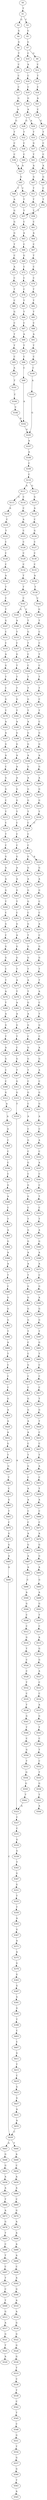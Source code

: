 strict digraph  {
	S0 -> S1 [ label = T ];
	S1 -> S2 [ label = G ];
	S1 -> S3 [ label = C ];
	S2 -> S4 [ label = G ];
	S3 -> S5 [ label = G ];
	S4 -> S6 [ label = G ];
	S5 -> S7 [ label = G ];
	S6 -> S8 [ label = T ];
	S7 -> S9 [ label = G ];
	S7 -> S10 [ label = C ];
	S8 -> S11 [ label = C ];
	S9 -> S12 [ label = C ];
	S10 -> S13 [ label = A ];
	S11 -> S14 [ label = C ];
	S12 -> S15 [ label = T ];
	S13 -> S16 [ label = C ];
	S14 -> S17 [ label = C ];
	S15 -> S18 [ label = C ];
	S16 -> S19 [ label = C ];
	S17 -> S20 [ label = G ];
	S18 -> S21 [ label = A ];
	S19 -> S22 [ label = G ];
	S20 -> S23 [ label = A ];
	S21 -> S24 [ label = C ];
	S22 -> S25 [ label = A ];
	S23 -> S26 [ label = G ];
	S24 -> S27 [ label = G ];
	S25 -> S28 [ label = G ];
	S25 -> S29 [ label = A ];
	S26 -> S30 [ label = T ];
	S27 -> S31 [ label = T ];
	S28 -> S32 [ label = T ];
	S29 -> S33 [ label = T ];
	S30 -> S34 [ label = C ];
	S31 -> S35 [ label = C ];
	S32 -> S36 [ label = C ];
	S33 -> S37 [ label = G ];
	S34 -> S38 [ label = C ];
	S35 -> S39 [ label = C ];
	S36 -> S40 [ label = C ];
	S37 -> S41 [ label = T ];
	S38 -> S42 [ label = A ];
	S39 -> S43 [ label = A ];
	S40 -> S42 [ label = A ];
	S41 -> S44 [ label = A ];
	S42 -> S45 [ label = G ];
	S43 -> S46 [ label = G ];
	S44 -> S47 [ label = G ];
	S45 -> S48 [ label = T ];
	S45 -> S49 [ label = C ];
	S46 -> S50 [ label = C ];
	S47 -> S51 [ label = T ];
	S48 -> S52 [ label = A ];
	S49 -> S53 [ label = T ];
	S50 -> S54 [ label = T ];
	S51 -> S55 [ label = T ];
	S52 -> S56 [ label = G ];
	S53 -> S57 [ label = T ];
	S54 -> S57 [ label = T ];
	S55 -> S58 [ label = T ];
	S56 -> S59 [ label = G ];
	S57 -> S60 [ label = C ];
	S58 -> S61 [ label = C ];
	S59 -> S62 [ label = G ];
	S60 -> S63 [ label = A ];
	S61 -> S64 [ label = A ];
	S62 -> S65 [ label = T ];
	S63 -> S66 [ label = C ];
	S64 -> S67 [ label = C ];
	S65 -> S68 [ label = C ];
	S66 -> S69 [ label = G ];
	S67 -> S70 [ label = T ];
	S68 -> S71 [ label = A ];
	S69 -> S72 [ label = C ];
	S70 -> S73 [ label = C ];
	S71 -> S74 [ label = C ];
	S72 -> S75 [ label = C ];
	S73 -> S76 [ label = C ];
	S74 -> S77 [ label = T ];
	S75 -> S78 [ label = C ];
	S76 -> S79 [ label = T ];
	S77 -> S80 [ label = C ];
	S78 -> S81 [ label = T ];
	S79 -> S82 [ label = T ];
	S80 -> S83 [ label = G ];
	S81 -> S84 [ label = T ];
	S82 -> S85 [ label = T ];
	S83 -> S86 [ label = C ];
	S84 -> S87 [ label = C ];
	S85 -> S88 [ label = C ];
	S86 -> S89 [ label = T ];
	S87 -> S90 [ label = A ];
	S88 -> S91 [ label = A ];
	S89 -> S92 [ label = T ];
	S90 -> S93 [ label = T ];
	S91 -> S94 [ label = T ];
	S92 -> S95 [ label = C ];
	S93 -> S96 [ label = C ];
	S94 -> S97 [ label = C ];
	S95 -> S98 [ label = A ];
	S96 -> S99 [ label = C ];
	S97 -> S100 [ label = C ];
	S98 -> S101 [ label = T ];
	S99 -> S102 [ label = A ];
	S100 -> S103 [ label = A ];
	S101 -> S104 [ label = C ];
	S102 -> S105 [ label = G ];
	S103 -> S105 [ label = G ];
	S104 -> S106 [ label = C ];
	S105 -> S107 [ label = A ];
	S106 -> S102 [ label = A ];
	S107 -> S108 [ label = A ];
	S108 -> S109 [ label = C ];
	S109 -> S110 [ label = C ];
	S110 -> S111 [ label = A ];
	S110 -> S112 [ label = G ];
	S111 -> S113 [ label = G ];
	S111 -> S114 [ label = C ];
	S112 -> S115 [ label = G ];
	S113 -> S116 [ label = A ];
	S114 -> S117 [ label = C ];
	S115 -> S118 [ label = A ];
	S116 -> S119 [ label = C ];
	S117 -> S120 [ label = A ];
	S118 -> S121 [ label = C ];
	S119 -> S122 [ label = T ];
	S120 -> S123 [ label = C ];
	S121 -> S124 [ label = G ];
	S122 -> S125 [ label = C ];
	S123 -> S126 [ label = C ];
	S124 -> S127 [ label = C ];
	S125 -> S128 [ label = C ];
	S126 -> S129 [ label = C ];
	S127 -> S130 [ label = C ];
	S128 -> S131 [ label = C ];
	S129 -> S132 [ label = C ];
	S130 -> S133 [ label = C ];
	S131 -> S134 [ label = A ];
	S132 -> S135 [ label = T ];
	S133 -> S136 [ label = A ];
	S134 -> S137 [ label = T ];
	S135 -> S138 [ label = T ];
	S136 -> S139 [ label = T ];
	S137 -> S140 [ label = C ];
	S138 -> S141 [ label = C ];
	S139 -> S142 [ label = C ];
	S140 -> S143 [ label = T ];
	S141 -> S144 [ label = C ];
	S141 -> S145 [ label = G ];
	S142 -> S146 [ label = G ];
	S143 -> S147 [ label = G ];
	S144 -> S148 [ label = T ];
	S145 -> S149 [ label = A ];
	S146 -> S150 [ label = T ];
	S147 -> S151 [ label = C ];
	S148 -> S152 [ label = G ];
	S149 -> S153 [ label = T ];
	S150 -> S154 [ label = C ];
	S151 -> S155 [ label = C ];
	S152 -> S156 [ label = T ];
	S153 -> S157 [ label = C ];
	S154 -> S158 [ label = C ];
	S155 -> S159 [ label = A ];
	S156 -> S160 [ label = C ];
	S157 -> S161 [ label = G ];
	S158 -> S162 [ label = T ];
	S159 -> S163 [ label = G ];
	S160 -> S164 [ label = C ];
	S161 -> S165 [ label = T ];
	S162 -> S166 [ label = C ];
	S163 -> S167 [ label = T ];
	S164 -> S168 [ label = T ];
	S165 -> S169 [ label = T ];
	S166 -> S170 [ label = T ];
	S167 -> S171 [ label = C ];
	S168 -> S172 [ label = T ];
	S169 -> S173 [ label = T ];
	S170 -> S174 [ label = T ];
	S171 -> S175 [ label = G ];
	S172 -> S176 [ label = G ];
	S173 -> S177 [ label = G ];
	S174 -> S178 [ label = C ];
	S175 -> S179 [ label = T ];
	S176 -> S180 [ label = T ];
	S177 -> S181 [ label = T ];
	S178 -> S182 [ label = T ];
	S179 -> S183 [ label = A ];
	S180 -> S184 [ label = A ];
	S181 -> S185 [ label = A ];
	S182 -> S186 [ label = C ];
	S183 -> S187 [ label = A ];
	S184 -> S188 [ label = G ];
	S185 -> S189 [ label = G ];
	S186 -> S190 [ label = G ];
	S187 -> S191 [ label = G ];
	S188 -> S192 [ label = G ];
	S189 -> S193 [ label = G ];
	S190 -> S194 [ label = G ];
	S191 -> S195 [ label = A ];
	S192 -> S196 [ label = A ];
	S193 -> S197 [ label = A ];
	S194 -> S198 [ label = A ];
	S195 -> S199 [ label = C ];
	S196 -> S200 [ label = G ];
	S197 -> S201 [ label = A ];
	S198 -> S202 [ label = G ];
	S199 -> S203 [ label = G ];
	S200 -> S204 [ label = A ];
	S201 -> S205 [ label = A ];
	S202 -> S206 [ label = A ];
	S203 -> S207 [ label = G ];
	S204 -> S208 [ label = G ];
	S205 -> S209 [ label = G ];
	S206 -> S210 [ label = G ];
	S207 -> S211 [ label = C ];
	S208 -> S212 [ label = G ];
	S209 -> S213 [ label = G ];
	S210 -> S214 [ label = G ];
	S211 -> S215 [ label = T ];
	S212 -> S216 [ label = T ];
	S213 -> S217 [ label = T ];
	S214 -> S218 [ label = T ];
	S215 -> S219 [ label = C ];
	S216 -> S220 [ label = C ];
	S217 -> S221 [ label = C ];
	S218 -> S220 [ label = C ];
	S219 -> S222 [ label = T ];
	S220 -> S223 [ label = C ];
	S221 -> S224 [ label = C ];
	S222 -> S225 [ label = C ];
	S223 -> S226 [ label = C ];
	S224 -> S227 [ label = C ];
	S225 -> S228 [ label = G ];
	S226 -> S229 [ label = A ];
	S226 -> S230 [ label = G ];
	S227 -> S231 [ label = G ];
	S228 -> S232 [ label = A ];
	S229 -> S233 [ label = G ];
	S230 -> S234 [ label = G ];
	S231 -> S235 [ label = A ];
	S232 -> S236 [ label = A ];
	S233 -> S237 [ label = A ];
	S234 -> S238 [ label = A ];
	S235 -> S239 [ label = A ];
	S236 -> S240 [ label = G ];
	S237 -> S241 [ label = G ];
	S238 -> S242 [ label = G ];
	S239 -> S243 [ label = G ];
	S240 -> S244 [ label = T ];
	S241 -> S245 [ label = C ];
	S242 -> S246 [ label = G ];
	S243 -> S247 [ label = T ];
	S244 -> S248 [ label = C ];
	S245 -> S249 [ label = C ];
	S246 -> S250 [ label = C ];
	S247 -> S251 [ label = C ];
	S248 -> S252 [ label = G ];
	S249 -> S253 [ label = A ];
	S250 -> S254 [ label = G ];
	S251 -> S255 [ label = G ];
	S252 -> S256 [ label = C ];
	S253 -> S257 [ label = C ];
	S254 -> S258 [ label = T ];
	S255 -> S259 [ label = A ];
	S256 -> S260 [ label = G ];
	S257 -> S261 [ label = G ];
	S258 -> S262 [ label = G ];
	S259 -> S263 [ label = G ];
	S260 -> S264 [ label = G ];
	S261 -> S265 [ label = G ];
	S262 -> S266 [ label = G ];
	S263 -> S267 [ label = G ];
	S264 -> S268 [ label = C ];
	S265 -> S269 [ label = T ];
	S266 -> S270 [ label = T ];
	S267 -> S271 [ label = T ];
	S268 -> S272 [ label = T ];
	S269 -> S273 [ label = T ];
	S270 -> S274 [ label = A ];
	S271 -> S275 [ label = A ];
	S272 -> S276 [ label = A ];
	S273 -> S277 [ label = A ];
	S274 -> S278 [ label = T ];
	S275 -> S279 [ label = T ];
	S276 -> S280 [ label = T ];
	S277 -> S281 [ label = C ];
	S278 -> S282 [ label = G ];
	S279 -> S283 [ label = A ];
	S280 -> S284 [ label = A ];
	S281 -> S285 [ label = T ];
	S282 -> S286 [ label = A ];
	S283 -> S287 [ label = A ];
	S284 -> S288 [ label = G ];
	S285 -> S289 [ label = G ];
	S286 -> S290 [ label = G ];
	S287 -> S291 [ label = G ];
	S288 -> S292 [ label = T ];
	S289 -> S293 [ label = C ];
	S290 -> S294 [ label = C ];
	S291 -> S295 [ label = T ];
	S292 -> S296 [ label = A ];
	S293 -> S297 [ label = A ];
	S294 -> S298 [ label = G ];
	S295 -> S299 [ label = C ];
	S296 -> S300 [ label = G ];
	S297 -> S301 [ label = G ];
	S298 -> S302 [ label = G ];
	S299 -> S303 [ label = G ];
	S300 -> S304 [ label = C ];
	S301 -> S305 [ label = A ];
	S302 -> S306 [ label = T ];
	S303 -> S307 [ label = T ];
	S304 -> S308 [ label = C ];
	S305 -> S309 [ label = C ];
	S306 -> S310 [ label = C ];
	S307 -> S311 [ label = G ];
	S308 -> S312 [ label = G ];
	S309 -> S313 [ label = G ];
	S310 -> S314 [ label = G ];
	S311 -> S315 [ label = G ];
	S312 -> S316 [ label = A ];
	S313 -> S317 [ label = G ];
	S314 -> S318 [ label = C ];
	S315 -> S319 [ label = T ];
	S316 -> S320 [ label = A ];
	S317 -> S321 [ label = A ];
	S318 -> S322 [ label = A ];
	S319 -> S323 [ label = A ];
	S320 -> S324 [ label = A ];
	S321 -> S325 [ label = C ];
	S322 -> S326 [ label = C ];
	S323 -> S327 [ label = C ];
	S324 -> S328 [ label = C ];
	S325 -> S329 [ label = A ];
	S326 -> S330 [ label = G ];
	S327 -> S331 [ label = C ];
	S328 -> S332 [ label = C ];
	S329 -> S333 [ label = C ];
	S330 -> S334 [ label = C ];
	S331 -> S335 [ label = G ];
	S332 -> S336 [ label = C ];
	S333 -> S337 [ label = A ];
	S334 -> S338 [ label = G ];
	S335 -> S339 [ label = G ];
	S336 -> S340 [ label = C ];
	S337 -> S341 [ label = C ];
	S338 -> S342 [ label = C ];
	S339 -> S343 [ label = T ];
	S340 -> S344 [ label = G ];
	S341 -> S345 [ label = C ];
	S342 -> S346 [ label = G ];
	S343 -> S347 [ label = G ];
	S344 -> S348 [ label = A ];
	S345 -> S349 [ label = T ];
	S346 -> S350 [ label = G ];
	S347 -> S351 [ label = G ];
	S348 -> S352 [ label = C ];
	S349 -> S353 [ label = C ];
	S350 -> S354 [ label = C ];
	S351 -> S355 [ label = T ];
	S352 -> S356 [ label = T ];
	S353 -> S357 [ label = T ];
	S354 -> S358 [ label = T ];
	S355 -> S359 [ label = T ];
	S356 -> S360 [ label = A ];
	S357 -> S361 [ label = A ];
	S358 -> S362 [ label = G ];
	S359 -> S363 [ label = A ];
	S360 -> S364 [ label = G ];
	S361 -> S365 [ label = G ];
	S362 -> S366 [ label = G ];
	S363 -> S367 [ label = G ];
	S364 -> S368 [ label = A ];
	S365 -> S369 [ label = A ];
	S366 -> S370 [ label = A ];
	S367 -> S371 [ label = A ];
	S368 -> S372 [ label = A ];
	S369 -> S373 [ label = A ];
	S370 -> S374 [ label = A ];
	S371 -> S375 [ label = A ];
	S372 -> S376 [ label = T ];
	S373 -> S377 [ label = C ];
	S374 -> S378 [ label = T ];
	S375 -> S379 [ label = G ];
	S376 -> S380 [ label = C ];
	S377 -> S381 [ label = G ];
	S378 -> S382 [ label = G ];
	S379 -> S383 [ label = G ];
	S380 -> S384 [ label = G ];
	S381 -> S385 [ label = A ];
	S382 -> S386 [ label = G ];
	S383 -> S387 [ label = G ];
	S384 -> S388 [ label = G ];
	S385 -> S389 [ label = G ];
	S386 -> S390 [ label = G ];
	S387 -> S391 [ label = G ];
	S388 -> S392 [ label = G ];
	S389 -> S393 [ label = G ];
	S390 -> S394 [ label = G ];
	S391 -> S395 [ label = G ];
	S392 -> S396 [ label = T ];
	S393 -> S397 [ label = T ];
	S394 -> S398 [ label = T ];
	S395 -> S399 [ label = T ];
	S396 -> S400 [ label = A ];
	S397 -> S401 [ label = G ];
	S398 -> S402 [ label = C ];
	S399 -> S403 [ label = C ];
	S400 -> S404 [ label = T ];
	S401 -> S405 [ label = T ];
	S402 -> S406 [ label = C ];
	S403 -> S407 [ label = C ];
	S404 -> S408 [ label = C ];
	S405 -> S409 [ label = C ];
	S406 -> S410 [ label = G ];
	S407 -> S411 [ label = G ];
	S408 -> S412 [ label = C ];
	S409 -> S413 [ label = C ];
	S410 -> S414 [ label = C ];
	S411 -> S415 [ label = T ];
	S412 -> S416 [ label = C ];
	S413 -> S417 [ label = C ];
	S414 -> S418 [ label = C ];
	S415 -> S419 [ label = C ];
	S416 -> S420 [ label = G ];
	S417 -> S421 [ label = T ];
	S418 -> S422 [ label = G ];
	S419 -> S423 [ label = G ];
	S420 -> S424 [ label = A ];
	S421 -> S425 [ label = G ];
	S422 -> S426 [ label = G ];
	S423 -> S427 [ label = G ];
	S424 -> S428 [ label = A ];
	S425 -> S429 [ label = T ];
	S426 -> S430 [ label = A ];
	S427 -> S431 [ label = A ];
	S428 -> S432 [ label = A ];
	S429 -> S433 [ label = C ];
	S430 -> S434 [ label = A ];
	S431 -> S435 [ label = A ];
	S432 -> S436 [ label = G ];
	S433 -> S437 [ label = C ];
	S434 -> S438 [ label = C ];
	S435 -> S439 [ label = C ];
	S436 -> S440 [ label = T ];
	S437 -> S441 [ label = T ];
	S438 -> S442 [ label = T ];
	S439 -> S443 [ label = A ];
	S439 -> S444 [ label = T ];
	S440 -> S445 [ label = G ];
	S441 -> S446 [ label = A ];
	S442 -> S447 [ label = G ];
	S443 -> S448 [ label = G ];
	S444 -> S449 [ label = A ];
	S445 -> S450 [ label = T ];
	S446 -> S451 [ label = C ];
	S447 -> S452 [ label = C ];
	S448 -> S453 [ label = G ];
	S449 -> S454 [ label = C ];
	S450 -> S455 [ label = C ];
	S451 -> S456 [ label = T ];
	S452 -> S457 [ label = A ];
	S453 -> S458 [ label = A ];
	S454 -> S459 [ label = A ];
	S455 -> S460 [ label = G ];
	S456 -> S461 [ label = A ];
	S457 -> S462 [ label = A ];
	S458 -> S463 [ label = A ];
	S459 -> S464 [ label = A ];
	S460 -> S465 [ label = T ];
	S461 -> S466 [ label = C ];
	S462 -> S467 [ label = C ];
	S463 -> S468 [ label = T ];
	S464 -> S469 [ label = C ];
	S465 -> S470 [ label = C ];
	S466 -> S471 [ label = C ];
	S467 -> S472 [ label = C ];
	S468 -> S473 [ label = A ];
	S469 -> S474 [ label = G ];
	S470 -> S475 [ label = G ];
	S471 -> S476 [ label = A ];
	S472 -> S477 [ label = A ];
	S473 -> S478 [ label = G ];
	S474 -> S479 [ label = A ];
	S475 -> S480 [ label = G ];
	S476 -> S481 [ label = G ];
	S477 -> S482 [ label = G ];
	S478 -> S483 [ label = T ];
	S479 -> S484 [ label = A ];
	S480 -> S485 [ label = A ];
	S481 -> S486 [ label = G ];
	S482 -> S487 [ label = A ];
	S483 -> S488 [ label = C ];
	S484 -> S489 [ label = A ];
	S485 -> S490 [ label = A ];
	S486 -> S491 [ label = A ];
	S487 -> S492 [ label = A ];
	S488 -> S493 [ label = T ];
	S489 -> S494 [ label = A ];
	S490 -> S439 [ label = C ];
	S491 -> S495 [ label = G ];
	S492 -> S496 [ label = C ];
	S493 -> S497 [ label = C ];
	S494 -> S498 [ label = C ];
	S495 -> S499 [ label = A ];
	S496 -> S500 [ label = A ];
	S497 -> S501 [ label = T ];
	S498 -> S502 [ label = A ];
	S499 -> S503 [ label = G ];
	S500 -> S504 [ label = G ];
	S501 -> S505 [ label = C ];
	S502 -> S506 [ label = G ];
	S503 -> S507 [ label = T ];
	S504 -> S508 [ label = C ];
	S505 -> S509 [ label = T ];
	S506 -> S510 [ label = A ];
	S507 -> S511 [ label = C ];
	S508 -> S512 [ label = C ];
	S509 -> S513 [ label = G ];
	S510 -> S514 [ label = A ];
	S511 -> S515 [ label = A ];
	S512 -> S516 [ label = G ];
	S513 -> S517 [ label = A ];
	S514 -> S518 [ label = G ];
	S515 -> S519 [ label = G ];
	S516 -> S520 [ label = T ];
	S517 -> S521 [ label = G ];
	S518 -> S522 [ label = G ];
	S519 -> S523 [ label = G ];
	S520 -> S524 [ label = C ];
	S521 -> S525 [ label = T ];
	S522 -> S526 [ label = G ];
	S523 -> S527 [ label = A ];
	S524 -> S528 [ label = C ];
	S525 -> S529 [ label = A ];
	S526 -> S530 [ label = G ];
	S527 -> S531 [ label = C ];
	S528 -> S532 [ label = T ];
	S530 -> S533 [ label = T ];
	S531 -> S534 [ label = C ];
	S532 -> S535 [ label = C ];
	S533 -> S536 [ label = C ];
	S534 -> S537 [ label = A ];
	S535 -> S538 [ label = T ];
	S536 -> S539 [ label = T ];
	S537 -> S540 [ label = G ];
	S538 -> S541 [ label = G ];
	S539 -> S542 [ label = C ];
	S540 -> S543 [ label = T ];
	S541 -> S544 [ label = T ];
	S542 -> S545 [ label = T ];
	S543 -> S546 [ label = C ];
	S544 -> S547 [ label = C ];
	S545 -> S548 [ label = C ];
	S546 -> S549 [ label = T ];
	S547 -> S550 [ label = G ];
	S548 -> S551 [ label = G ];
	S549 -> S552 [ label = C ];
	S550 -> S553 [ label = T ];
	S551 -> S554 [ label = T ];
	S552 -> S555 [ label = T ];
	S553 -> S556 [ label = G ];
	S554 -> S557 [ label = G ];
	S555 -> S558 [ label = G ];
	S556 -> S559 [ label = G ];
	S557 -> S560 [ label = G ];
	S558 -> S561 [ label = T ];
	S559 -> S562 [ label = T ];
	S560 -> S563 [ label = T ];
	S561 -> S564 [ label = A ];
	S562 -> S323 [ label = A ];
	S563 -> S565 [ label = A ];
}
